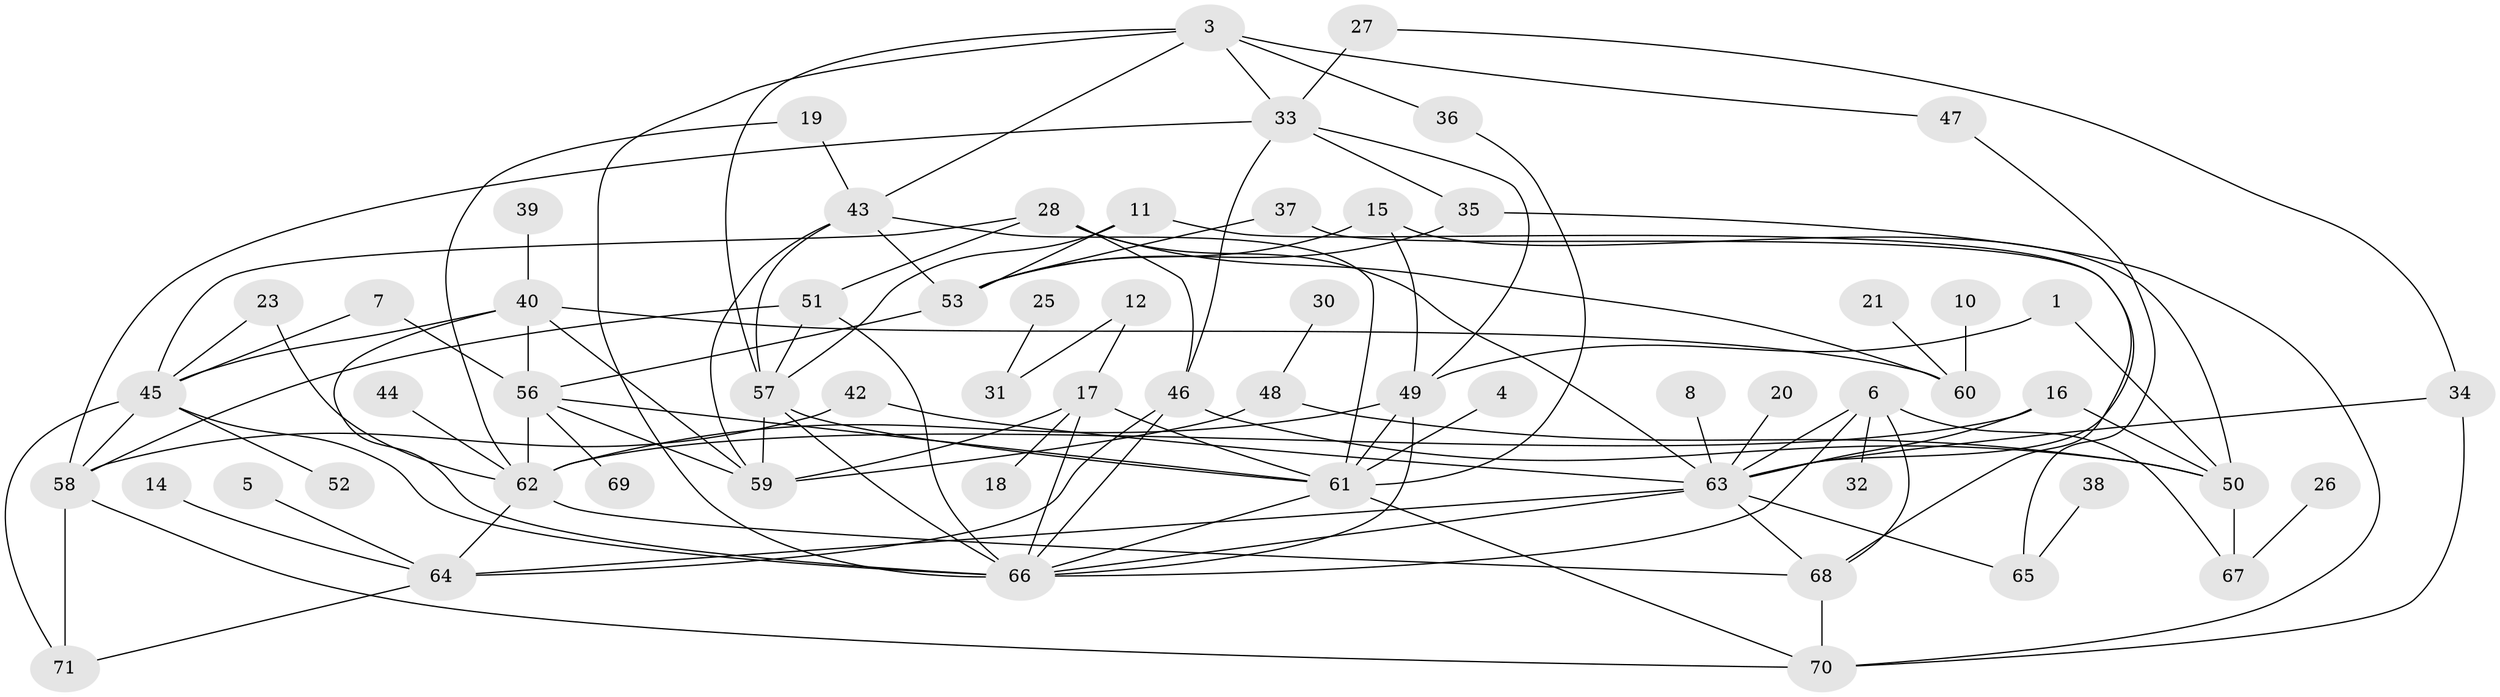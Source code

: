// original degree distribution, {1: 0.19014084507042253, 2: 0.29577464788732394, 4: 0.1267605633802817, 0: 0.056338028169014086, 6: 0.056338028169014086, 3: 0.176056338028169, 5: 0.09154929577464789, 7: 0.007042253521126761}
// Generated by graph-tools (version 1.1) at 2025/49/03/09/25 03:49:12]
// undirected, 62 vertices, 113 edges
graph export_dot {
graph [start="1"]
  node [color=gray90,style=filled];
  1;
  3;
  4;
  5;
  6;
  7;
  8;
  10;
  11;
  12;
  14;
  15;
  16;
  17;
  18;
  19;
  20;
  21;
  23;
  25;
  26;
  27;
  28;
  30;
  31;
  32;
  33;
  34;
  35;
  36;
  37;
  38;
  39;
  40;
  42;
  43;
  44;
  45;
  46;
  47;
  48;
  49;
  50;
  51;
  52;
  53;
  56;
  57;
  58;
  59;
  60;
  61;
  62;
  63;
  64;
  65;
  66;
  67;
  68;
  69;
  70;
  71;
  1 -- 49 [weight=1.0];
  1 -- 50 [weight=1.0];
  3 -- 33 [weight=1.0];
  3 -- 36 [weight=1.0];
  3 -- 43 [weight=1.0];
  3 -- 47 [weight=1.0];
  3 -- 57 [weight=1.0];
  3 -- 66 [weight=1.0];
  4 -- 61 [weight=1.0];
  5 -- 64 [weight=1.0];
  6 -- 32 [weight=1.0];
  6 -- 63 [weight=1.0];
  6 -- 66 [weight=1.0];
  6 -- 67 [weight=1.0];
  6 -- 68 [weight=1.0];
  7 -- 45 [weight=1.0];
  7 -- 56 [weight=1.0];
  8 -- 63 [weight=1.0];
  10 -- 60 [weight=1.0];
  11 -- 53 [weight=1.0];
  11 -- 57 [weight=1.0];
  11 -- 68 [weight=1.0];
  12 -- 17 [weight=1.0];
  12 -- 31 [weight=1.0];
  14 -- 64 [weight=1.0];
  15 -- 49 [weight=1.0];
  15 -- 50 [weight=1.0];
  15 -- 53 [weight=1.0];
  16 -- 50 [weight=1.0];
  16 -- 62 [weight=1.0];
  16 -- 63 [weight=1.0];
  17 -- 18 [weight=1.0];
  17 -- 59 [weight=1.0];
  17 -- 61 [weight=1.0];
  17 -- 66 [weight=1.0];
  19 -- 43 [weight=1.0];
  19 -- 62 [weight=1.0];
  20 -- 63 [weight=1.0];
  21 -- 60 [weight=1.0];
  23 -- 45 [weight=1.0];
  23 -- 62 [weight=1.0];
  25 -- 31 [weight=1.0];
  26 -- 67 [weight=1.0];
  27 -- 33 [weight=1.0];
  27 -- 34 [weight=1.0];
  28 -- 45 [weight=1.0];
  28 -- 46 [weight=1.0];
  28 -- 51 [weight=1.0];
  28 -- 60 [weight=1.0];
  28 -- 63 [weight=1.0];
  30 -- 48 [weight=1.0];
  33 -- 35 [weight=1.0];
  33 -- 46 [weight=1.0];
  33 -- 49 [weight=1.0];
  33 -- 58 [weight=1.0];
  34 -- 63 [weight=1.0];
  34 -- 70 [weight=1.0];
  35 -- 53 [weight=1.0];
  35 -- 70 [weight=1.0];
  36 -- 61 [weight=1.0];
  37 -- 53 [weight=1.0];
  37 -- 63 [weight=1.0];
  38 -- 65 [weight=1.0];
  39 -- 40 [weight=1.0];
  40 -- 45 [weight=1.0];
  40 -- 56 [weight=1.0];
  40 -- 59 [weight=1.0];
  40 -- 60 [weight=1.0];
  40 -- 66 [weight=1.0];
  42 -- 58 [weight=1.0];
  42 -- 63 [weight=1.0];
  43 -- 53 [weight=1.0];
  43 -- 57 [weight=1.0];
  43 -- 59 [weight=1.0];
  43 -- 61 [weight=1.0];
  44 -- 62 [weight=1.0];
  45 -- 52 [weight=1.0];
  45 -- 58 [weight=1.0];
  45 -- 66 [weight=1.0];
  45 -- 71 [weight=1.0];
  46 -- 50 [weight=1.0];
  46 -- 64 [weight=1.0];
  46 -- 66 [weight=1.0];
  47 -- 65 [weight=1.0];
  48 -- 50 [weight=1.0];
  48 -- 59 [weight=1.0];
  49 -- 61 [weight=1.0];
  49 -- 62 [weight=1.0];
  49 -- 66 [weight=1.0];
  50 -- 67 [weight=1.0];
  51 -- 57 [weight=1.0];
  51 -- 58 [weight=1.0];
  51 -- 66 [weight=1.0];
  53 -- 56 [weight=1.0];
  56 -- 59 [weight=1.0];
  56 -- 61 [weight=1.0];
  56 -- 62 [weight=1.0];
  56 -- 69 [weight=1.0];
  57 -- 59 [weight=1.0];
  57 -- 61 [weight=1.0];
  57 -- 66 [weight=2.0];
  58 -- 70 [weight=1.0];
  58 -- 71 [weight=2.0];
  61 -- 66 [weight=1.0];
  61 -- 70 [weight=1.0];
  62 -- 64 [weight=1.0];
  62 -- 68 [weight=1.0];
  63 -- 64 [weight=1.0];
  63 -- 65 [weight=1.0];
  63 -- 66 [weight=1.0];
  63 -- 68 [weight=1.0];
  64 -- 71 [weight=1.0];
  68 -- 70 [weight=1.0];
}
